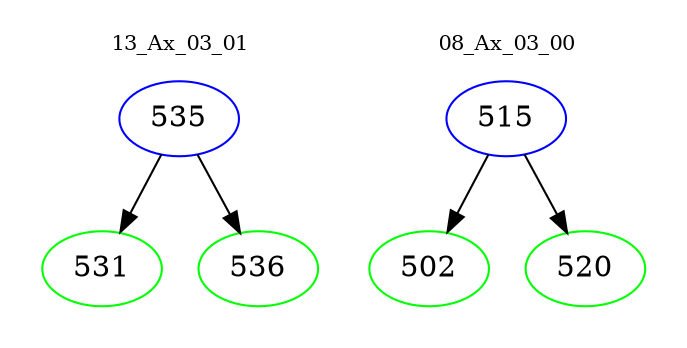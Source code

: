 digraph{
subgraph cluster_0 {
color = white
label = "13_Ax_03_01";
fontsize=10;
T0_535 [label="535", color="blue"]
T0_535 -> T0_531 [color="black"]
T0_531 [label="531", color="green"]
T0_535 -> T0_536 [color="black"]
T0_536 [label="536", color="green"]
}
subgraph cluster_1 {
color = white
label = "08_Ax_03_00";
fontsize=10;
T1_515 [label="515", color="blue"]
T1_515 -> T1_502 [color="black"]
T1_502 [label="502", color="green"]
T1_515 -> T1_520 [color="black"]
T1_520 [label="520", color="green"]
}
}
